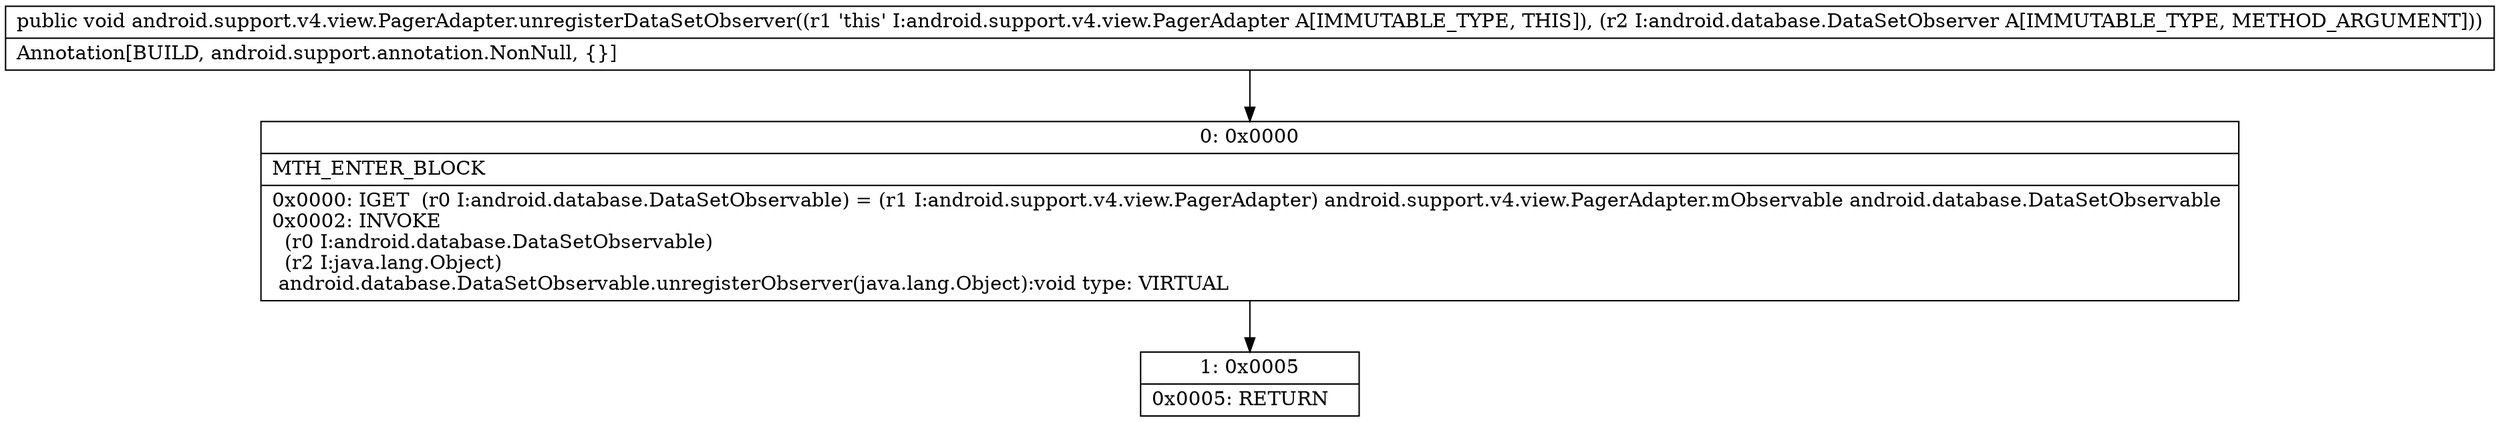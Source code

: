 digraph "CFG forandroid.support.v4.view.PagerAdapter.unregisterDataSetObserver(Landroid\/database\/DataSetObserver;)V" {
Node_0 [shape=record,label="{0\:\ 0x0000|MTH_ENTER_BLOCK\l|0x0000: IGET  (r0 I:android.database.DataSetObservable) = (r1 I:android.support.v4.view.PagerAdapter) android.support.v4.view.PagerAdapter.mObservable android.database.DataSetObservable \l0x0002: INVOKE  \l  (r0 I:android.database.DataSetObservable)\l  (r2 I:java.lang.Object)\l android.database.DataSetObservable.unregisterObserver(java.lang.Object):void type: VIRTUAL \l}"];
Node_1 [shape=record,label="{1\:\ 0x0005|0x0005: RETURN   \l}"];
MethodNode[shape=record,label="{public void android.support.v4.view.PagerAdapter.unregisterDataSetObserver((r1 'this' I:android.support.v4.view.PagerAdapter A[IMMUTABLE_TYPE, THIS]), (r2 I:android.database.DataSetObserver A[IMMUTABLE_TYPE, METHOD_ARGUMENT]))  | Annotation[BUILD, android.support.annotation.NonNull, \{\}]\l}"];
MethodNode -> Node_0;
Node_0 -> Node_1;
}

